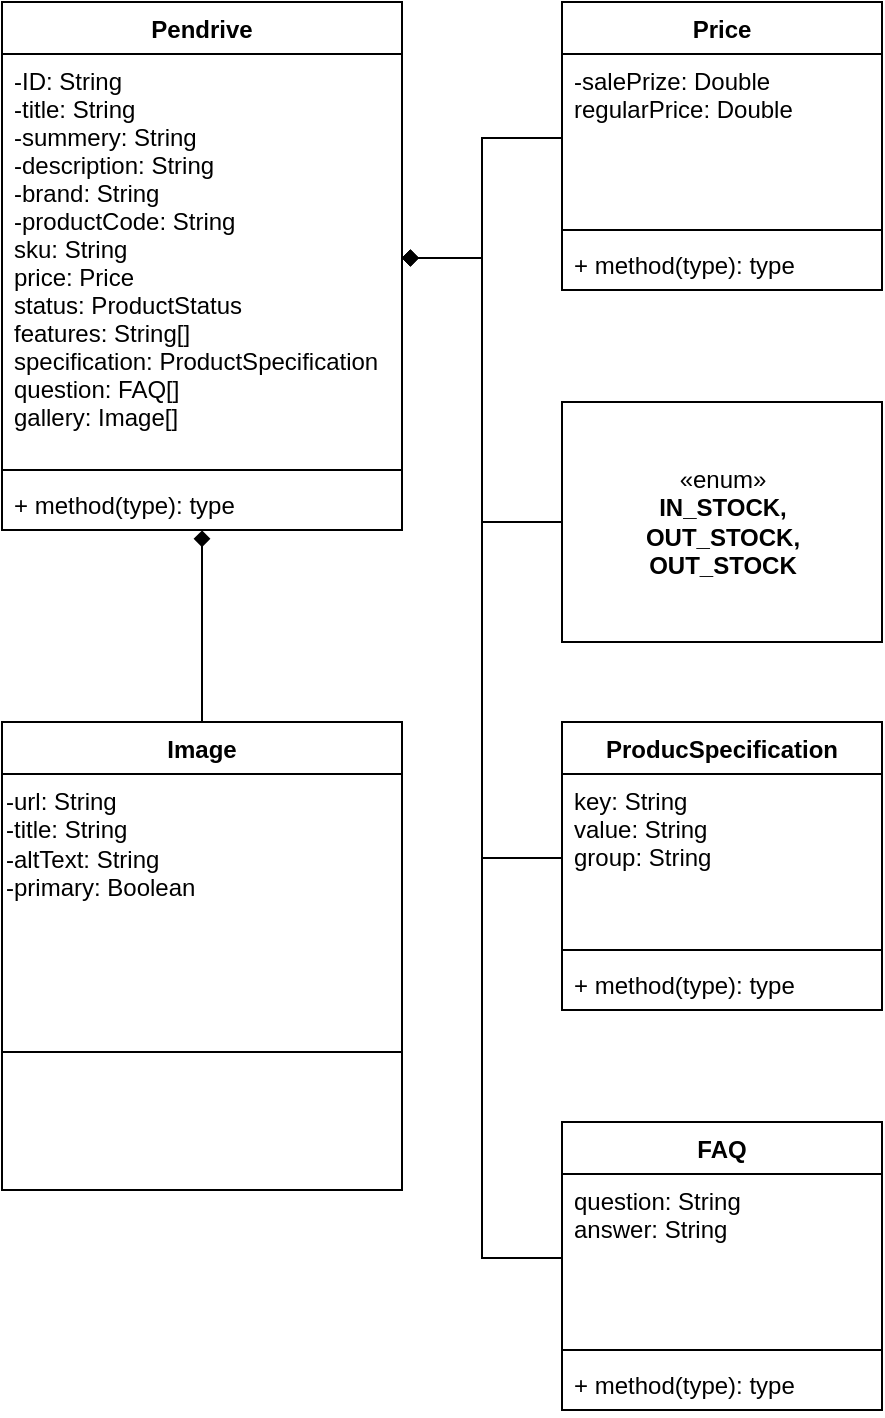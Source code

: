 <mxfile version="14.5.1" type="device"><diagram id="C5RBs43oDa-KdzZeNtuy" name="Page-1"><mxGraphModel dx="1024" dy="592" grid="1" gridSize="10" guides="1" tooltips="1" connect="1" arrows="1" fold="1" page="1" pageScale="1" pageWidth="827" pageHeight="1169" math="0" shadow="0"><root><mxCell id="WIyWlLk6GJQsqaUBKTNV-0"/><mxCell id="WIyWlLk6GJQsqaUBKTNV-1" parent="WIyWlLk6GJQsqaUBKTNV-0"/><mxCell id="kaEV2D8NnNvF_bF6zbim-4" value="Pendrive" style="swimlane;fontStyle=1;align=center;verticalAlign=top;childLayout=stackLayout;horizontal=1;startSize=26;horizontalStack=0;resizeParent=1;resizeParentMax=0;resizeLast=0;collapsible=1;marginBottom=0;" vertex="1" parent="WIyWlLk6GJQsqaUBKTNV-1"><mxGeometry x="80" y="40" width="200" height="264" as="geometry"/></mxCell><mxCell id="kaEV2D8NnNvF_bF6zbim-5" value="-ID: String&#10;-title: String&#10;-summery: String&#10;-description: String&#10;-brand: String&#10;-productCode: String&#10;sku: String&#10;price: Price&#10;status: ProductStatus&#10;features: String[]&#10;specification: ProductSpecification&#10;question: FAQ[]&#10;gallery: Image[]" style="text;strokeColor=none;fillColor=none;align=left;verticalAlign=top;spacingLeft=4;spacingRight=4;overflow=hidden;rotatable=0;points=[[0,0.5],[1,0.5]];portConstraint=eastwest;" vertex="1" parent="kaEV2D8NnNvF_bF6zbim-4"><mxGeometry y="26" width="200" height="204" as="geometry"/></mxCell><mxCell id="kaEV2D8NnNvF_bF6zbim-6" value="" style="line;strokeWidth=1;fillColor=none;align=left;verticalAlign=middle;spacingTop=-1;spacingLeft=3;spacingRight=3;rotatable=0;labelPosition=right;points=[];portConstraint=eastwest;" vertex="1" parent="kaEV2D8NnNvF_bF6zbim-4"><mxGeometry y="230" width="200" height="8" as="geometry"/></mxCell><mxCell id="kaEV2D8NnNvF_bF6zbim-7" value="+ method(type): type" style="text;strokeColor=none;fillColor=none;align=left;verticalAlign=top;spacingLeft=4;spacingRight=4;overflow=hidden;rotatable=0;points=[[0,0.5],[1,0.5]];portConstraint=eastwest;" vertex="1" parent="kaEV2D8NnNvF_bF6zbim-4"><mxGeometry y="238" width="200" height="26" as="geometry"/></mxCell><mxCell id="kaEV2D8NnNvF_bF6zbim-38" style="edgeStyle=orthogonalEdgeStyle;rounded=0;orthogonalLoop=1;jettySize=auto;html=1;exitX=0.5;exitY=0;exitDx=0;exitDy=0;entryX=0.5;entryY=1.008;entryDx=0;entryDy=0;entryPerimeter=0;endArrow=diamond;endFill=1;" edge="1" parent="WIyWlLk6GJQsqaUBKTNV-1" source="kaEV2D8NnNvF_bF6zbim-9" target="kaEV2D8NnNvF_bF6zbim-7"><mxGeometry relative="1" as="geometry"/></mxCell><mxCell id="kaEV2D8NnNvF_bF6zbim-9" value="Image" style="swimlane;fontStyle=1;align=center;verticalAlign=top;childLayout=stackLayout;horizontal=1;startSize=26;horizontalStack=0;resizeParent=1;resizeParentMax=0;resizeLast=0;collapsible=1;marginBottom=0;" vertex="1" parent="WIyWlLk6GJQsqaUBKTNV-1"><mxGeometry x="80" y="400" width="200" height="234" as="geometry"/></mxCell><mxCell id="kaEV2D8NnNvF_bF6zbim-16" value="-url: String&#13;&#10;-title: String&#13;&#10;-altText: String&#13;&#10;-primary: Boolean" style="text;whiteSpace=wrap;html=1;" vertex="1" parent="kaEV2D8NnNvF_bF6zbim-9"><mxGeometry y="26" width="200" height="70" as="geometry"/></mxCell><mxCell id="kaEV2D8NnNvF_bF6zbim-11" value="" style="line;strokeWidth=1;fillColor=none;align=left;verticalAlign=middle;spacingTop=-1;spacingLeft=3;spacingRight=3;rotatable=0;labelPosition=right;points=[];portConstraint=eastwest;" vertex="1" parent="kaEV2D8NnNvF_bF6zbim-9"><mxGeometry y="96" width="200" height="138" as="geometry"/></mxCell><mxCell id="kaEV2D8NnNvF_bF6zbim-17" value="Price" style="swimlane;fontStyle=1;align=center;verticalAlign=top;childLayout=stackLayout;horizontal=1;startSize=26;horizontalStack=0;resizeParent=1;resizeParentMax=0;resizeLast=0;collapsible=1;marginBottom=0;" vertex="1" parent="WIyWlLk6GJQsqaUBKTNV-1"><mxGeometry x="360" y="40" width="160" height="144" as="geometry"/></mxCell><mxCell id="kaEV2D8NnNvF_bF6zbim-18" value="-salePrize: Double&#10;regularPrice: Double" style="text;strokeColor=none;fillColor=none;align=left;verticalAlign=top;spacingLeft=4;spacingRight=4;overflow=hidden;rotatable=0;points=[[0,0.5],[1,0.5]];portConstraint=eastwest;" vertex="1" parent="kaEV2D8NnNvF_bF6zbim-17"><mxGeometry y="26" width="160" height="84" as="geometry"/></mxCell><mxCell id="kaEV2D8NnNvF_bF6zbim-19" value="" style="line;strokeWidth=1;fillColor=none;align=left;verticalAlign=middle;spacingTop=-1;spacingLeft=3;spacingRight=3;rotatable=0;labelPosition=right;points=[];portConstraint=eastwest;" vertex="1" parent="kaEV2D8NnNvF_bF6zbim-17"><mxGeometry y="110" width="160" height="8" as="geometry"/></mxCell><mxCell id="kaEV2D8NnNvF_bF6zbim-20" value="+ method(type): type" style="text;strokeColor=none;fillColor=none;align=left;verticalAlign=top;spacingLeft=4;spacingRight=4;overflow=hidden;rotatable=0;points=[[0,0.5],[1,0.5]];portConstraint=eastwest;" vertex="1" parent="kaEV2D8NnNvF_bF6zbim-17"><mxGeometry y="118" width="160" height="26" as="geometry"/></mxCell><mxCell id="kaEV2D8NnNvF_bF6zbim-42" style="edgeStyle=orthogonalEdgeStyle;rounded=0;orthogonalLoop=1;jettySize=auto;html=1;entryX=1;entryY=0.5;entryDx=0;entryDy=0;endArrow=diamond;endFill=1;" edge="1" parent="WIyWlLk6GJQsqaUBKTNV-1" source="kaEV2D8NnNvF_bF6zbim-21" target="kaEV2D8NnNvF_bF6zbim-5"><mxGeometry relative="1" as="geometry"/></mxCell><mxCell id="kaEV2D8NnNvF_bF6zbim-21" value="«enum»&lt;br&gt;&lt;b&gt;IN_STOCK,&lt;br&gt;OUT_STOCK,&lt;br&gt;OUT_STOCK&lt;br&gt;&lt;/b&gt;" style="html=1;" vertex="1" parent="WIyWlLk6GJQsqaUBKTNV-1"><mxGeometry x="360" y="240" width="160" height="120" as="geometry"/></mxCell><mxCell id="kaEV2D8NnNvF_bF6zbim-23" value="ProducSpecification" style="swimlane;fontStyle=1;align=center;verticalAlign=top;childLayout=stackLayout;horizontal=1;startSize=26;horizontalStack=0;resizeParent=1;resizeParentMax=0;resizeLast=0;collapsible=1;marginBottom=0;" vertex="1" parent="WIyWlLk6GJQsqaUBKTNV-1"><mxGeometry x="360" y="400" width="160" height="144" as="geometry"/></mxCell><mxCell id="kaEV2D8NnNvF_bF6zbim-24" value="key: String&#10;value: String&#10;group: String" style="text;strokeColor=none;fillColor=none;align=left;verticalAlign=top;spacingLeft=4;spacingRight=4;overflow=hidden;rotatable=0;points=[[0,0.5],[1,0.5]];portConstraint=eastwest;" vertex="1" parent="kaEV2D8NnNvF_bF6zbim-23"><mxGeometry y="26" width="160" height="84" as="geometry"/></mxCell><mxCell id="kaEV2D8NnNvF_bF6zbim-25" value="" style="line;strokeWidth=1;fillColor=none;align=left;verticalAlign=middle;spacingTop=-1;spacingLeft=3;spacingRight=3;rotatable=0;labelPosition=right;points=[];portConstraint=eastwest;" vertex="1" parent="kaEV2D8NnNvF_bF6zbim-23"><mxGeometry y="110" width="160" height="8" as="geometry"/></mxCell><mxCell id="kaEV2D8NnNvF_bF6zbim-26" value="+ method(type): type" style="text;strokeColor=none;fillColor=none;align=left;verticalAlign=top;spacingLeft=4;spacingRight=4;overflow=hidden;rotatable=0;points=[[0,0.5],[1,0.5]];portConstraint=eastwest;" vertex="1" parent="kaEV2D8NnNvF_bF6zbim-23"><mxGeometry y="118" width="160" height="26" as="geometry"/></mxCell><mxCell id="kaEV2D8NnNvF_bF6zbim-27" value="FAQ" style="swimlane;fontStyle=1;align=center;verticalAlign=top;childLayout=stackLayout;horizontal=1;startSize=26;horizontalStack=0;resizeParent=1;resizeParentMax=0;resizeLast=0;collapsible=1;marginBottom=0;" vertex="1" parent="WIyWlLk6GJQsqaUBKTNV-1"><mxGeometry x="360" y="600" width="160" height="144" as="geometry"/></mxCell><mxCell id="kaEV2D8NnNvF_bF6zbim-28" value="question: String&#10;answer: String" style="text;strokeColor=none;fillColor=none;align=left;verticalAlign=top;spacingLeft=4;spacingRight=4;overflow=hidden;rotatable=0;points=[[0,0.5],[1,0.5]];portConstraint=eastwest;" vertex="1" parent="kaEV2D8NnNvF_bF6zbim-27"><mxGeometry y="26" width="160" height="84" as="geometry"/></mxCell><mxCell id="kaEV2D8NnNvF_bF6zbim-29" value="" style="line;strokeWidth=1;fillColor=none;align=left;verticalAlign=middle;spacingTop=-1;spacingLeft=3;spacingRight=3;rotatable=0;labelPosition=right;points=[];portConstraint=eastwest;" vertex="1" parent="kaEV2D8NnNvF_bF6zbim-27"><mxGeometry y="110" width="160" height="8" as="geometry"/></mxCell><mxCell id="kaEV2D8NnNvF_bF6zbim-30" value="+ method(type): type" style="text;strokeColor=none;fillColor=none;align=left;verticalAlign=top;spacingLeft=4;spacingRight=4;overflow=hidden;rotatable=0;points=[[0,0.5],[1,0.5]];portConstraint=eastwest;" vertex="1" parent="kaEV2D8NnNvF_bF6zbim-27"><mxGeometry y="118" width="160" height="26" as="geometry"/></mxCell><mxCell id="kaEV2D8NnNvF_bF6zbim-40" style="edgeStyle=orthogonalEdgeStyle;rounded=0;orthogonalLoop=1;jettySize=auto;html=1;exitX=0;exitY=0.5;exitDx=0;exitDy=0;endArrow=diamond;endFill=1;" edge="1" parent="WIyWlLk6GJQsqaUBKTNV-1" source="kaEV2D8NnNvF_bF6zbim-28" target="kaEV2D8NnNvF_bF6zbim-5"><mxGeometry relative="1" as="geometry"/></mxCell><mxCell id="kaEV2D8NnNvF_bF6zbim-41" style="edgeStyle=orthogonalEdgeStyle;rounded=0;orthogonalLoop=1;jettySize=auto;html=1;exitX=0;exitY=0.5;exitDx=0;exitDy=0;entryX=1;entryY=0.5;entryDx=0;entryDy=0;endArrow=diamond;endFill=1;" edge="1" parent="WIyWlLk6GJQsqaUBKTNV-1" source="kaEV2D8NnNvF_bF6zbim-18" target="kaEV2D8NnNvF_bF6zbim-5"><mxGeometry relative="1" as="geometry"/></mxCell><mxCell id="kaEV2D8NnNvF_bF6zbim-43" style="edgeStyle=orthogonalEdgeStyle;rounded=0;orthogonalLoop=1;jettySize=auto;html=1;exitX=0;exitY=0.5;exitDx=0;exitDy=0;entryX=1;entryY=0.5;entryDx=0;entryDy=0;endArrow=diamond;endFill=1;" edge="1" parent="WIyWlLk6GJQsqaUBKTNV-1" source="kaEV2D8NnNvF_bF6zbim-24" target="kaEV2D8NnNvF_bF6zbim-5"><mxGeometry relative="1" as="geometry"/></mxCell></root></mxGraphModel></diagram></mxfile>